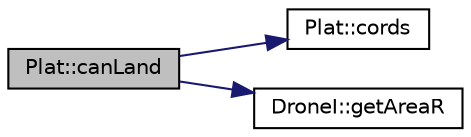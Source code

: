 digraph "Plat::canLand"
{
 // LATEX_PDF_SIZE
  edge [fontname="Helvetica",fontsize="10",labelfontname="Helvetica",labelfontsize="10"];
  node [fontname="Helvetica",fontsize="10",shape=record];
  rankdir="LR";
  Node1 [label="Plat::canLand",height=0.2,width=0.4,color="black", fillcolor="grey75", style="filled", fontcolor="black",tooltip="Wirtualna metoda informująca czy można lądować w danym miejscu."];
  Node1 -> Node2 [color="midnightblue",fontsize="10",style="solid",fontname="Helvetica"];
  Node2 [label="Plat::cords",height=0.2,width=0.4,color="black", fillcolor="white", style="filled",URL="$class_plat.html#a4ad5fe5f1e35f26fb0b7c4142e42ea99",tooltip="Wirtualna metoda zwracająca położenie obiektu w przestrzeni."];
  Node1 -> Node3 [color="midnightblue",fontsize="10",style="solid",fontname="Helvetica"];
  Node3 [label="DroneI::getAreaR",height=0.2,width=0.4,color="black", fillcolor="white", style="filled",URL="$class_drone_i.html#a2ad11242769cbb6079c72de84d313230",tooltip="Gwirtualna metoda zwracająca promień drona."];
}
